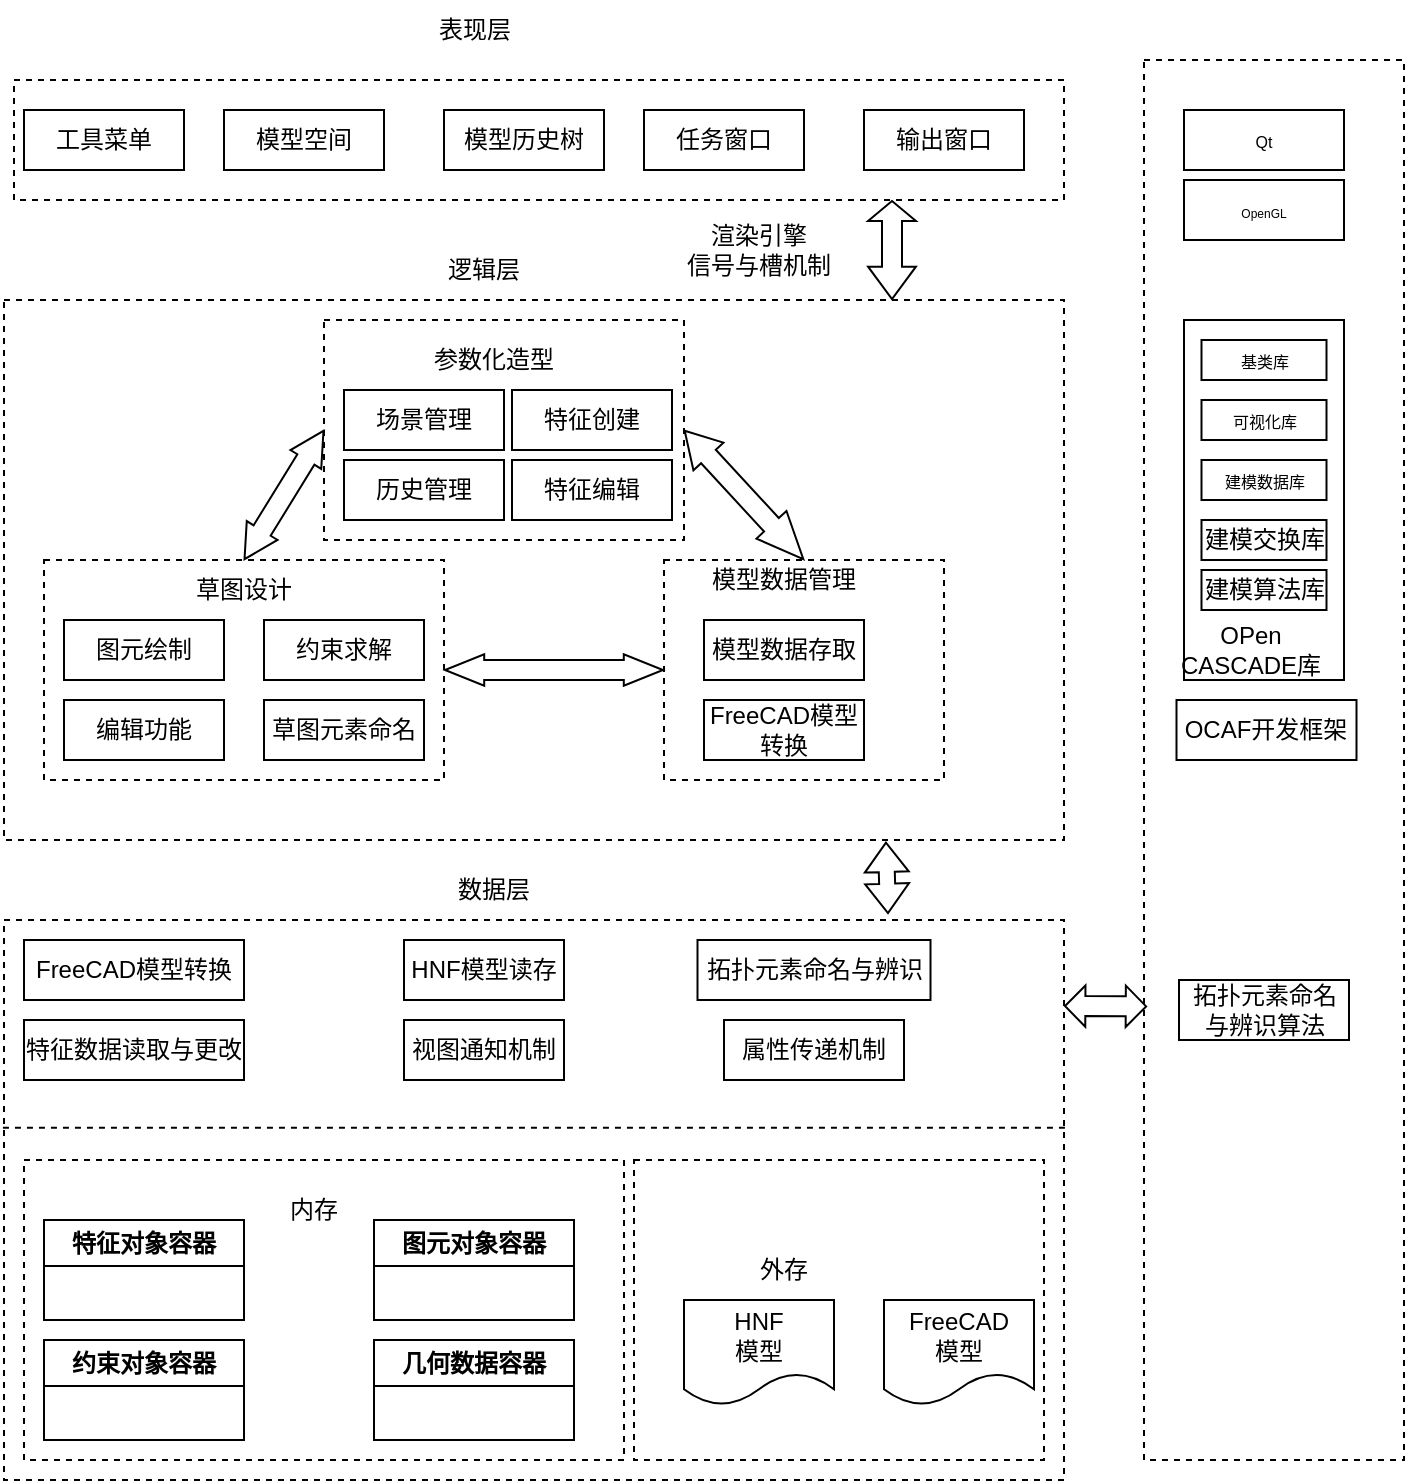 <mxfile version="22.0.6" type="github">
  <diagram name="第 1 页" id="obXDIkw4ct05Dv1w8uGv">
    <mxGraphModel dx="1290" dy="580" grid="1" gridSize="10" guides="1" tooltips="1" connect="1" arrows="1" fold="1" page="1" pageScale="1" pageWidth="827" pageHeight="1169" math="0" shadow="0">
      <root>
        <mxCell id="0" />
        <mxCell id="1" parent="0" />
        <mxCell id="hpdYj8IzXZtInwZiu81i-1" value="" style="rounded=0;whiteSpace=wrap;html=1;dashed=1;" parent="1" vertex="1">
          <mxGeometry x="125" y="70" width="525" height="60" as="geometry" />
        </mxCell>
        <mxCell id="hpdYj8IzXZtInwZiu81i-3" value="" style="rounded=0;whiteSpace=wrap;html=1;dashed=1;" parent="1" vertex="1">
          <mxGeometry x="120" y="180" width="530" height="270" as="geometry" />
        </mxCell>
        <mxCell id="hpdYj8IzXZtInwZiu81i-4" value="" style="rounded=0;whiteSpace=wrap;html=1;dashed=1;" parent="1" vertex="1">
          <mxGeometry x="120" y="490" width="530" height="280" as="geometry" />
        </mxCell>
        <mxCell id="hpdYj8IzXZtInwZiu81i-5" value="工具菜单" style="rounded=0;whiteSpace=wrap;html=1;" parent="1" vertex="1">
          <mxGeometry x="130" y="85" width="80" height="30" as="geometry" />
        </mxCell>
        <mxCell id="hpdYj8IzXZtInwZiu81i-6" value="模型空间" style="rounded=0;whiteSpace=wrap;html=1;" parent="1" vertex="1">
          <mxGeometry x="230" y="85" width="80" height="30" as="geometry" />
        </mxCell>
        <mxCell id="hpdYj8IzXZtInwZiu81i-7" value="模型历史树" style="rounded=0;whiteSpace=wrap;html=1;" parent="1" vertex="1">
          <mxGeometry x="340" y="85" width="80" height="30" as="geometry" />
        </mxCell>
        <mxCell id="hpdYj8IzXZtInwZiu81i-8" value="输出窗口" style="rounded=0;whiteSpace=wrap;html=1;" parent="1" vertex="1">
          <mxGeometry x="550" y="85" width="80" height="30" as="geometry" />
        </mxCell>
        <mxCell id="hpdYj8IzXZtInwZiu81i-9" value="任务窗口" style="rounded=0;whiteSpace=wrap;html=1;" parent="1" vertex="1">
          <mxGeometry x="440" y="85" width="80" height="30" as="geometry" />
        </mxCell>
        <mxCell id="hpdYj8IzXZtInwZiu81i-10" value="&lt;font style=&quot;font-size: 12px;&quot;&gt;表现&lt;/font&gt;层" style="text;html=1;align=center;verticalAlign=middle;resizable=0;points=[];autosize=1;strokeColor=none;fillColor=none;" parent="1" vertex="1">
          <mxGeometry x="325" y="30" width="60" height="30" as="geometry" />
        </mxCell>
        <mxCell id="hpdYj8IzXZtInwZiu81i-11" value="" style="rounded=0;whiteSpace=wrap;html=1;dashed=1;" parent="1" vertex="1">
          <mxGeometry x="280" y="190" width="180" height="110" as="geometry" />
        </mxCell>
        <mxCell id="hpdYj8IzXZtInwZiu81i-12" value="场景管理" style="rounded=0;whiteSpace=wrap;html=1;" parent="1" vertex="1">
          <mxGeometry x="290" y="225" width="80" height="30" as="geometry" />
        </mxCell>
        <mxCell id="hpdYj8IzXZtInwZiu81i-13" value="历史管理" style="rounded=0;whiteSpace=wrap;html=1;" parent="1" vertex="1">
          <mxGeometry x="290" y="260" width="80" height="30" as="geometry" />
        </mxCell>
        <mxCell id="hpdYj8IzXZtInwZiu81i-14" value="特征创建" style="rounded=0;whiteSpace=wrap;html=1;" parent="1" vertex="1">
          <mxGeometry x="374" y="225" width="80" height="30" as="geometry" />
        </mxCell>
        <mxCell id="hpdYj8IzXZtInwZiu81i-15" value="特征编辑" style="rounded=0;whiteSpace=wrap;html=1;" parent="1" vertex="1">
          <mxGeometry x="374" y="260" width="80" height="30" as="geometry" />
        </mxCell>
        <mxCell id="hpdYj8IzXZtInwZiu81i-16" value="" style="rounded=0;whiteSpace=wrap;html=1;dashed=1;" parent="1" vertex="1">
          <mxGeometry x="140" y="310" width="200" height="110" as="geometry" />
        </mxCell>
        <mxCell id="hpdYj8IzXZtInwZiu81i-18" value="" style="rounded=0;whiteSpace=wrap;html=1;dashed=1;" parent="1" vertex="1">
          <mxGeometry x="450" y="310" width="140" height="110" as="geometry" />
        </mxCell>
        <mxCell id="hpdYj8IzXZtInwZiu81i-19" value="图元绘制" style="rounded=0;whiteSpace=wrap;html=1;" parent="1" vertex="1">
          <mxGeometry x="150" y="340" width="80" height="30" as="geometry" />
        </mxCell>
        <mxCell id="hpdYj8IzXZtInwZiu81i-20" value="约束求解" style="rounded=0;whiteSpace=wrap;html=1;" parent="1" vertex="1">
          <mxGeometry x="250" y="340" width="80" height="30" as="geometry" />
        </mxCell>
        <mxCell id="hpdYj8IzXZtInwZiu81i-21" value="编辑功能" style="rounded=0;whiteSpace=wrap;html=1;" parent="1" vertex="1">
          <mxGeometry x="150" y="380" width="80" height="30" as="geometry" />
        </mxCell>
        <mxCell id="hpdYj8IzXZtInwZiu81i-22" value="草图元素命名" style="rounded=0;whiteSpace=wrap;html=1;" parent="1" vertex="1">
          <mxGeometry x="250" y="380" width="80" height="30" as="geometry" />
        </mxCell>
        <mxCell id="hpdYj8IzXZtInwZiu81i-23" value="模型数据存取" style="rounded=0;whiteSpace=wrap;html=1;" parent="1" vertex="1">
          <mxGeometry x="470" y="340" width="80" height="30" as="geometry" />
        </mxCell>
        <mxCell id="hpdYj8IzXZtInwZiu81i-24" value="FreeCAD模型转换" style="rounded=0;whiteSpace=wrap;html=1;" parent="1" vertex="1">
          <mxGeometry x="470" y="380" width="80" height="30" as="geometry" />
        </mxCell>
        <mxCell id="hpdYj8IzXZtInwZiu81i-27" value="" style="rounded=0;whiteSpace=wrap;html=1;dashed=1;" parent="1" vertex="1">
          <mxGeometry x="690" y="60" width="130" height="700" as="geometry" />
        </mxCell>
        <mxCell id="hpdYj8IzXZtInwZiu81i-28" value="&lt;font style=&quot;font-size: 8px;&quot;&gt;Qt&lt;/font&gt;" style="rounded=0;whiteSpace=wrap;html=1;" parent="1" vertex="1">
          <mxGeometry x="710" y="85" width="80" height="30" as="geometry" />
        </mxCell>
        <mxCell id="hpdYj8IzXZtInwZiu81i-29" value="&lt;font style=&quot;font-size: 6px;&quot;&gt;OpenGL&lt;/font&gt;" style="rounded=0;whiteSpace=wrap;html=1;" parent="1" vertex="1">
          <mxGeometry x="710" y="120" width="80" height="30" as="geometry" />
        </mxCell>
        <mxCell id="hpdYj8IzXZtInwZiu81i-30" value="" style="rounded=0;whiteSpace=wrap;html=1;" parent="1" vertex="1">
          <mxGeometry x="710" y="190" width="80" height="180" as="geometry" />
        </mxCell>
        <mxCell id="hpdYj8IzXZtInwZiu81i-31" value="&lt;font style=&quot;font-size: 8px;&quot;&gt;基类库&lt;/font&gt;" style="rounded=0;whiteSpace=wrap;html=1;" parent="1" vertex="1">
          <mxGeometry x="718.75" y="200" width="62.5" height="20" as="geometry" />
        </mxCell>
        <mxCell id="hpdYj8IzXZtInwZiu81i-33" value="&lt;font style=&quot;font-size: 8px;&quot;&gt;可视化库&lt;/font&gt;" style="rounded=0;whiteSpace=wrap;html=1;" parent="1" vertex="1">
          <mxGeometry x="718.75" y="230" width="62.5" height="20" as="geometry" />
        </mxCell>
        <mxCell id="hpdYj8IzXZtInwZiu81i-34" value="&lt;font style=&quot;font-size: 8px;&quot;&gt;建模数据库&lt;/font&gt;" style="rounded=0;whiteSpace=wrap;html=1;" parent="1" vertex="1">
          <mxGeometry x="718.75" y="260" width="62.5" height="20" as="geometry" />
        </mxCell>
        <mxCell id="hpdYj8IzXZtInwZiu81i-35" value="建模交换库" style="rounded=0;whiteSpace=wrap;html=1;" parent="1" vertex="1">
          <mxGeometry x="718.75" y="290" width="62.5" height="20" as="geometry" />
        </mxCell>
        <mxCell id="hpdYj8IzXZtInwZiu81i-36" value="建模算法库" style="rounded=0;whiteSpace=wrap;html=1;" parent="1" vertex="1">
          <mxGeometry x="718.75" y="315" width="62.5" height="20" as="geometry" />
        </mxCell>
        <mxCell id="hpdYj8IzXZtInwZiu81i-38" value="OCAF开发框架" style="rounded=0;whiteSpace=wrap;html=1;" parent="1" vertex="1">
          <mxGeometry x="706.25" y="380" width="90" height="30" as="geometry" />
        </mxCell>
        <mxCell id="hpdYj8IzXZtInwZiu81i-39" value="拓扑元素命名与辨识算法" style="rounded=0;whiteSpace=wrap;html=1;" parent="1" vertex="1">
          <mxGeometry x="707.5" y="520" width="85" height="30" as="geometry" />
        </mxCell>
        <mxCell id="hpdYj8IzXZtInwZiu81i-40" value="属性传递机制" style="rounded=0;whiteSpace=wrap;html=1;" parent="1" vertex="1">
          <mxGeometry x="480" y="540" width="90" height="30" as="geometry" />
        </mxCell>
        <mxCell id="hpdYj8IzXZtInwZiu81i-42" value="OPen&lt;br&gt;CASCADE库" style="text;html=1;strokeColor=none;fillColor=none;align=center;verticalAlign=middle;whiteSpace=wrap;rounded=0;" parent="1" vertex="1">
          <mxGeometry x="706.25" y="340" width="75" height="30" as="geometry" />
        </mxCell>
        <mxCell id="hpdYj8IzXZtInwZiu81i-43" value="草图设计" style="text;html=1;strokeColor=none;fillColor=none;align=center;verticalAlign=middle;whiteSpace=wrap;rounded=0;" parent="1" vertex="1">
          <mxGeometry x="210" y="310" width="60" height="30" as="geometry" />
        </mxCell>
        <mxCell id="hpdYj8IzXZtInwZiu81i-44" value="模型数据管理" style="text;html=1;strokeColor=none;fillColor=none;align=center;verticalAlign=middle;whiteSpace=wrap;rounded=0;" parent="1" vertex="1">
          <mxGeometry x="470" y="305" width="80" height="30" as="geometry" />
        </mxCell>
        <mxCell id="hpdYj8IzXZtInwZiu81i-45" value="参数化造型" style="text;html=1;strokeColor=none;fillColor=none;align=center;verticalAlign=middle;whiteSpace=wrap;rounded=0;" parent="1" vertex="1">
          <mxGeometry x="325" y="195" width="80" height="30" as="geometry" />
        </mxCell>
        <mxCell id="hpdYj8IzXZtInwZiu81i-48" value="" style="shape=flexArrow;endArrow=classic;startArrow=classic;html=1;rounded=0;exitX=0.5;exitY=0;exitDx=0;exitDy=0;entryX=0;entryY=0.5;entryDx=0;entryDy=0;startWidth=7.059;startSize=5.271;endWidth=7.059;endSize=5.271;" parent="1" source="hpdYj8IzXZtInwZiu81i-16" target="hpdYj8IzXZtInwZiu81i-11" edge="1">
          <mxGeometry width="100" height="100" relative="1" as="geometry">
            <mxPoint x="170" y="300" as="sourcePoint" />
            <mxPoint x="270" y="200" as="targetPoint" />
          </mxGeometry>
        </mxCell>
        <mxCell id="hpdYj8IzXZtInwZiu81i-49" value="" style="shape=flexArrow;endArrow=classic;startArrow=classic;html=1;rounded=0;exitX=1;exitY=0.5;exitDx=0;exitDy=0;entryX=0;entryY=0.5;entryDx=0;entryDy=0;endWidth=4.706;endSize=6.2;startWidth=4.706;startSize=6.2;" parent="1" source="hpdYj8IzXZtInwZiu81i-16" target="hpdYj8IzXZtInwZiu81i-18" edge="1">
          <mxGeometry width="100" height="100" relative="1" as="geometry">
            <mxPoint x="340" y="450" as="sourcePoint" />
            <mxPoint x="440" y="350" as="targetPoint" />
          </mxGeometry>
        </mxCell>
        <mxCell id="hpdYj8IzXZtInwZiu81i-53" value="" style="shape=flexArrow;endArrow=classic;startArrow=classic;html=1;rounded=0;exitX=0.5;exitY=0;exitDx=0;exitDy=0;entryX=1;entryY=0.5;entryDx=0;entryDy=0;endWidth=9.412;endSize=5.506;startWidth=9.412;startSize=7.494;" parent="1" source="hpdYj8IzXZtInwZiu81i-18" target="hpdYj8IzXZtInwZiu81i-11" edge="1">
          <mxGeometry width="100" height="100" relative="1" as="geometry">
            <mxPoint x="440" y="340" as="sourcePoint" />
            <mxPoint x="540" y="240" as="targetPoint" />
          </mxGeometry>
        </mxCell>
        <mxCell id="hpdYj8IzXZtInwZiu81i-54" value="逻辑层" style="text;html=1;strokeColor=none;fillColor=none;align=center;verticalAlign=middle;whiteSpace=wrap;rounded=0;" parent="1" vertex="1">
          <mxGeometry x="330" y="150" width="60" height="30" as="geometry" />
        </mxCell>
        <mxCell id="hpdYj8IzXZtInwZiu81i-55" value="" style="shape=flexArrow;endArrow=classic;startArrow=classic;html=1;rounded=0;endWidth=12.941;endSize=2.988;startWidth=12.941;startSize=5.047;" parent="1" edge="1">
          <mxGeometry width="100" height="100" relative="1" as="geometry">
            <mxPoint x="564" y="180" as="sourcePoint" />
            <mxPoint x="564" y="130" as="targetPoint" />
          </mxGeometry>
        </mxCell>
        <mxCell id="hpdYj8IzXZtInwZiu81i-58" value="" style="shape=flexArrow;endArrow=classic;startArrow=classic;html=1;rounded=0;entryX=0.832;entryY=1.003;entryDx=0;entryDy=0;entryPerimeter=0;width=8;endSize=4.553;endWidth=12.941;startWidth=12.941;startSize=4.553;" parent="1" target="hpdYj8IzXZtInwZiu81i-3" edge="1">
          <mxGeometry width="100" height="100" relative="1" as="geometry">
            <mxPoint x="562" y="487" as="sourcePoint" />
            <mxPoint x="510" y="510" as="targetPoint" />
          </mxGeometry>
        </mxCell>
        <mxCell id="hpdYj8IzXZtInwZiu81i-59" value="渲染引擎&lt;br&gt;信号与槽机制" style="text;html=1;strokeColor=none;fillColor=none;align=center;verticalAlign=middle;whiteSpace=wrap;rounded=0;" parent="1" vertex="1">
          <mxGeometry x="460" y="140" width="75" height="30" as="geometry" />
        </mxCell>
        <mxCell id="hpdYj8IzXZtInwZiu81i-60" style="edgeStyle=orthogonalEdgeStyle;rounded=0;orthogonalLoop=1;jettySize=auto;html=1;exitX=0.5;exitY=1;exitDx=0;exitDy=0;" parent="1" source="hpdYj8IzXZtInwZiu81i-38" target="hpdYj8IzXZtInwZiu81i-38" edge="1">
          <mxGeometry relative="1" as="geometry" />
        </mxCell>
        <mxCell id="hpdYj8IzXZtInwZiu81i-62" value="数据层" style="text;html=1;strokeColor=none;fillColor=none;align=center;verticalAlign=middle;whiteSpace=wrap;rounded=0;" parent="1" vertex="1">
          <mxGeometry x="335" y="460" width="60" height="30" as="geometry" />
        </mxCell>
        <mxCell id="hpdYj8IzXZtInwZiu81i-70" value="" style="shape=flexArrow;endArrow=classic;startArrow=classic;html=1;rounded=0;endWidth=9.655;endSize=3.062;startWidth=9.655;startSize=3.062;exitX=0.012;exitY=0.676;exitDx=0;exitDy=0;exitPerimeter=0;" parent="1" source="hpdYj8IzXZtInwZiu81i-27" edge="1">
          <mxGeometry width="100" height="100" relative="1" as="geometry">
            <mxPoint x="615" y="535" as="sourcePoint" />
            <mxPoint x="650" y="533" as="targetPoint" />
          </mxGeometry>
        </mxCell>
        <mxCell id="hpdYj8IzXZtInwZiu81i-71" value="特征数据读取与更改" style="rounded=0;whiteSpace=wrap;html=1;" parent="1" vertex="1">
          <mxGeometry x="130" y="540" width="110" height="30" as="geometry" />
        </mxCell>
        <mxCell id="hpdYj8IzXZtInwZiu81i-72" value="视图通知机制" style="rounded=0;whiteSpace=wrap;html=1;" parent="1" vertex="1">
          <mxGeometry x="320" y="540" width="80" height="30" as="geometry" />
        </mxCell>
        <mxCell id="hpdYj8IzXZtInwZiu81i-73" value="HNF模型读存" style="rounded=0;whiteSpace=wrap;html=1;" parent="1" vertex="1">
          <mxGeometry x="320" y="500" width="80" height="30" as="geometry" />
        </mxCell>
        <mxCell id="hpdYj8IzXZtInwZiu81i-74" value="拓扑元素命名与辨识" style="rounded=0;whiteSpace=wrap;html=1;" parent="1" vertex="1">
          <mxGeometry x="466.75" y="500" width="116.5" height="30" as="geometry" />
        </mxCell>
        <mxCell id="FGgtW8K9BUZy6P2zBws3-1" value="FreeCAD模型转换" style="rounded=0;whiteSpace=wrap;html=1;" parent="1" vertex="1">
          <mxGeometry x="130" y="500" width="110" height="30" as="geometry" />
        </mxCell>
        <mxCell id="uBnBdzI98CZJUiwJrurJ-2" value="" style="rounded=0;whiteSpace=wrap;html=1;dashed=1;" parent="1" vertex="1">
          <mxGeometry x="130" y="610" width="300" height="150" as="geometry" />
        </mxCell>
        <mxCell id="uBnBdzI98CZJUiwJrurJ-3" value="" style="rounded=0;whiteSpace=wrap;html=1;dashed=1;" parent="1" vertex="1">
          <mxGeometry x="435" y="610" width="205" height="150" as="geometry" />
        </mxCell>
        <mxCell id="uBnBdzI98CZJUiwJrurJ-4" value="HNF&lt;br&gt;模型" style="shape=document;whiteSpace=wrap;html=1;boundedLbl=1;" parent="1" vertex="1">
          <mxGeometry x="460" y="680" width="75" height="52.5" as="geometry" />
        </mxCell>
        <mxCell id="uBnBdzI98CZJUiwJrurJ-5" value="FreeCAD&lt;br&gt;模型" style="shape=document;whiteSpace=wrap;html=1;boundedLbl=1;" parent="1" vertex="1">
          <mxGeometry x="560" y="680" width="75" height="52.5" as="geometry" />
        </mxCell>
        <mxCell id="uBnBdzI98CZJUiwJrurJ-11" value="特征对象容器" style="swimlane;whiteSpace=wrap;html=1;startSize=23;" parent="1" vertex="1">
          <mxGeometry x="140" y="640" width="100" height="50" as="geometry" />
        </mxCell>
        <mxCell id="uBnBdzI98CZJUiwJrurJ-13" value="图元对象容器" style="swimlane;whiteSpace=wrap;html=1;startSize=23;" parent="1" vertex="1">
          <mxGeometry x="305" y="640" width="100" height="50" as="geometry" />
        </mxCell>
        <mxCell id="uBnBdzI98CZJUiwJrurJ-14" value="约束对象容器" style="swimlane;whiteSpace=wrap;html=1;startSize=23;" parent="1" vertex="1">
          <mxGeometry x="140" y="700" width="100" height="50" as="geometry" />
        </mxCell>
        <mxCell id="uBnBdzI98CZJUiwJrurJ-15" value="几何数据容器" style="swimlane;whiteSpace=wrap;html=1;startSize=23;" parent="1" vertex="1">
          <mxGeometry x="305" y="700" width="100" height="50" as="geometry" />
        </mxCell>
        <mxCell id="uBnBdzI98CZJUiwJrurJ-16" value="外存" style="text;html=1;strokeColor=none;fillColor=none;align=center;verticalAlign=middle;whiteSpace=wrap;rounded=0;" parent="1" vertex="1">
          <mxGeometry x="480" y="650" width="60" height="30" as="geometry" />
        </mxCell>
        <mxCell id="uBnBdzI98CZJUiwJrurJ-17" value="内存" style="text;html=1;strokeColor=none;fillColor=none;align=center;verticalAlign=middle;whiteSpace=wrap;rounded=0;" parent="1" vertex="1">
          <mxGeometry x="245" y="620" width="60" height="30" as="geometry" />
        </mxCell>
        <mxCell id="uBnBdzI98CZJUiwJrurJ-19" value="" style="endArrow=none;html=1;rounded=0;exitX=-0.001;exitY=0.371;exitDx=0;exitDy=0;exitPerimeter=0;entryX=1.002;entryY=0.371;entryDx=0;entryDy=0;entryPerimeter=0;dashed=1;" parent="1" source="hpdYj8IzXZtInwZiu81i-4" target="hpdYj8IzXZtInwZiu81i-4" edge="1">
          <mxGeometry width="50" height="50" relative="1" as="geometry">
            <mxPoint x="280" y="870" as="sourcePoint" />
            <mxPoint x="330" y="820" as="targetPoint" />
          </mxGeometry>
        </mxCell>
      </root>
    </mxGraphModel>
  </diagram>
</mxfile>
